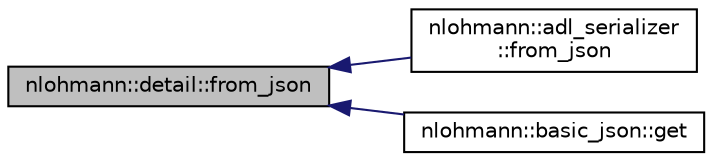 digraph "nlohmann::detail::from_json"
{
 // INTERACTIVE_SVG=YES
  edge [fontname="Helvetica",fontsize="10",labelfontname="Helvetica",labelfontsize="10"];
  node [fontname="Helvetica",fontsize="10",shape=record];
  rankdir="LR";
  Node58 [label="nlohmann::detail::from_json",height=0.2,width=0.4,color="black", fillcolor="grey75", style="filled", fontcolor="black"];
  Node58 -> Node59 [dir="back",color="midnightblue",fontsize="10",style="solid"];
  Node59 [label="nlohmann::adl_serializer\l::from_json",height=0.2,width=0.4,color="black", fillcolor="white", style="filled",URL="$structnlohmann_1_1adl__serializer.html#ab39cad07c1a2bf4414d6cae5215b4e7a",tooltip="convert a JSON value to any value type "];
  Node58 -> Node60 [dir="back",color="midnightblue",fontsize="10",style="solid"];
  Node60 [label="nlohmann::basic_json::get",height=0.2,width=0.4,color="black", fillcolor="white", style="filled",URL="$classnlohmann_1_1basic__json.html#a16f9445f7629f634221a42b967cdcd43",tooltip="get a value (explicit) "];
}
